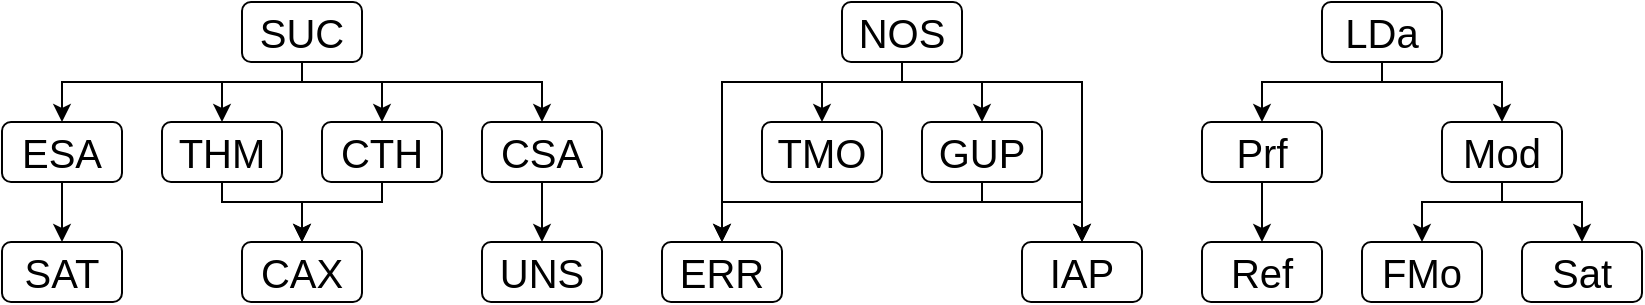 <mxfile version="23.1.5" type="device">
  <diagram name="Page-1" id="wRzxH92B9691VnuoYt-X">
    <mxGraphModel dx="928" dy="712" grid="1" gridSize="10" guides="1" tooltips="1" connect="1" arrows="1" fold="1" page="1" pageScale="1" pageWidth="1100" pageHeight="850" math="0" shadow="0">
      <root>
        <mxCell id="0" />
        <mxCell id="1" parent="0" />
        <mxCell id="VbIrvGBxKGuF73QIQbJC-100" value="" style="group" parent="1" vertex="1" connectable="0">
          <mxGeometry x="50" y="140" width="60" height="30" as="geometry" />
        </mxCell>
        <mxCell id="VbIrvGBxKGuF73QIQbJC-98" value="" style="rounded=1;whiteSpace=wrap;html=1;" parent="VbIrvGBxKGuF73QIQbJC-100" vertex="1">
          <mxGeometry width="60" height="30" as="geometry" />
        </mxCell>
        <mxCell id="VbIrvGBxKGuF73QIQbJC-99" value="&lt;font style=&quot;font-size: 20px;&quot;&gt;ESA&lt;/font&gt;" style="text;html=1;strokeColor=none;fillColor=none;align=center;verticalAlign=middle;whiteSpace=wrap;rounded=0;" parent="VbIrvGBxKGuF73QIQbJC-100" vertex="1">
          <mxGeometry width="60" height="30" as="geometry" />
        </mxCell>
        <mxCell id="VbIrvGBxKGuF73QIQbJC-108" value="" style="group" parent="1" vertex="1" connectable="0">
          <mxGeometry x="130" y="140" width="60" height="30" as="geometry" />
        </mxCell>
        <mxCell id="VbIrvGBxKGuF73QIQbJC-109" value="" style="rounded=1;whiteSpace=wrap;html=1;" parent="VbIrvGBxKGuF73QIQbJC-108" vertex="1">
          <mxGeometry width="60" height="30" as="geometry" />
        </mxCell>
        <mxCell id="VbIrvGBxKGuF73QIQbJC-110" value="&lt;font style=&quot;font-size: 20px;&quot;&gt;THM&lt;/font&gt;" style="text;html=1;strokeColor=none;fillColor=none;align=center;verticalAlign=middle;whiteSpace=wrap;rounded=0;" parent="VbIrvGBxKGuF73QIQbJC-108" vertex="1">
          <mxGeometry width="60" height="30" as="geometry" />
        </mxCell>
        <mxCell id="VbIrvGBxKGuF73QIQbJC-111" value="" style="group" parent="1" vertex="1" connectable="0">
          <mxGeometry x="50" y="200" width="60" height="30" as="geometry" />
        </mxCell>
        <mxCell id="VbIrvGBxKGuF73QIQbJC-112" value="" style="rounded=1;whiteSpace=wrap;html=1;" parent="VbIrvGBxKGuF73QIQbJC-111" vertex="1">
          <mxGeometry width="60" height="30" as="geometry" />
        </mxCell>
        <mxCell id="VbIrvGBxKGuF73QIQbJC-113" value="&lt;font style=&quot;font-size: 20px;&quot;&gt;SAT&lt;/font&gt;" style="text;html=1;strokeColor=none;fillColor=none;align=center;verticalAlign=middle;whiteSpace=wrap;rounded=0;" parent="VbIrvGBxKGuF73QIQbJC-111" vertex="1">
          <mxGeometry width="60" height="30" as="geometry" />
        </mxCell>
        <mxCell id="VbIrvGBxKGuF73QIQbJC-114" value="" style="group" parent="1" vertex="1" connectable="0">
          <mxGeometry x="170" y="200" width="60" height="30" as="geometry" />
        </mxCell>
        <mxCell id="VbIrvGBxKGuF73QIQbJC-115" value="" style="rounded=1;whiteSpace=wrap;html=1;" parent="VbIrvGBxKGuF73QIQbJC-114" vertex="1">
          <mxGeometry width="60" height="30" as="geometry" />
        </mxCell>
        <mxCell id="VbIrvGBxKGuF73QIQbJC-116" value="&lt;font style=&quot;font-size: 20px;&quot;&gt;CAX&lt;/font&gt;" style="text;html=1;strokeColor=none;fillColor=none;align=center;verticalAlign=middle;whiteSpace=wrap;rounded=0;" parent="VbIrvGBxKGuF73QIQbJC-114" vertex="1">
          <mxGeometry width="60" height="30" as="geometry" />
        </mxCell>
        <mxCell id="VbIrvGBxKGuF73QIQbJC-117" value="" style="group" parent="1" vertex="1" connectable="0">
          <mxGeometry x="210" y="140" width="60" height="30" as="geometry" />
        </mxCell>
        <mxCell id="VbIrvGBxKGuF73QIQbJC-118" value="" style="rounded=1;whiteSpace=wrap;html=1;" parent="VbIrvGBxKGuF73QIQbJC-117" vertex="1">
          <mxGeometry width="60" height="30" as="geometry" />
        </mxCell>
        <mxCell id="5iscU5kMbo3PPtoTkOk4-2" style="edgeStyle=orthogonalEdgeStyle;rounded=0;orthogonalLoop=1;jettySize=auto;html=1;exitX=0.5;exitY=1;exitDx=0;exitDy=0;" edge="1" parent="VbIrvGBxKGuF73QIQbJC-117" source="VbIrvGBxKGuF73QIQbJC-119">
          <mxGeometry relative="1" as="geometry">
            <mxPoint x="-10" y="60" as="targetPoint" />
            <Array as="points">
              <mxPoint x="30" y="40" />
              <mxPoint x="-10" y="40" />
            </Array>
          </mxGeometry>
        </mxCell>
        <mxCell id="VbIrvGBxKGuF73QIQbJC-119" value="&lt;font style=&quot;font-size: 20px;&quot;&gt;CTH&lt;/font&gt;" style="text;html=1;strokeColor=none;fillColor=none;align=center;verticalAlign=middle;whiteSpace=wrap;rounded=0;" parent="VbIrvGBxKGuF73QIQbJC-117" vertex="1">
          <mxGeometry width="60" height="30" as="geometry" />
        </mxCell>
        <mxCell id="VbIrvGBxKGuF73QIQbJC-120" value="" style="group" parent="1" vertex="1" connectable="0">
          <mxGeometry x="290" y="200" width="60" height="30" as="geometry" />
        </mxCell>
        <mxCell id="VbIrvGBxKGuF73QIQbJC-121" value="" style="rounded=1;whiteSpace=wrap;html=1;" parent="VbIrvGBxKGuF73QIQbJC-120" vertex="1">
          <mxGeometry width="60" height="30" as="geometry" />
        </mxCell>
        <mxCell id="VbIrvGBxKGuF73QIQbJC-122" value="&lt;font style=&quot;font-size: 20px;&quot;&gt;UNS&lt;/font&gt;" style="text;html=1;strokeColor=none;fillColor=none;align=center;verticalAlign=middle;whiteSpace=wrap;rounded=0;" parent="VbIrvGBxKGuF73QIQbJC-120" vertex="1">
          <mxGeometry width="60" height="30" as="geometry" />
        </mxCell>
        <mxCell id="VbIrvGBxKGuF73QIQbJC-123" value="" style="group" parent="1" vertex="1" connectable="0">
          <mxGeometry x="290" y="140" width="60" height="30" as="geometry" />
        </mxCell>
        <mxCell id="VbIrvGBxKGuF73QIQbJC-124" value="" style="rounded=1;whiteSpace=wrap;html=1;" parent="VbIrvGBxKGuF73QIQbJC-123" vertex="1">
          <mxGeometry width="60" height="30" as="geometry" />
        </mxCell>
        <mxCell id="VbIrvGBxKGuF73QIQbJC-125" value="&lt;font style=&quot;font-size: 20px;&quot;&gt;CSA&lt;/font&gt;" style="text;html=1;strokeColor=none;fillColor=none;align=center;verticalAlign=middle;whiteSpace=wrap;rounded=0;" parent="VbIrvGBxKGuF73QIQbJC-123" vertex="1">
          <mxGeometry width="60" height="30" as="geometry" />
        </mxCell>
        <mxCell id="VbIrvGBxKGuF73QIQbJC-126" style="edgeStyle=orthogonalEdgeStyle;rounded=0;orthogonalLoop=1;jettySize=auto;html=1;exitX=0.5;exitY=1;exitDx=0;exitDy=0;entryX=0.5;entryY=0;entryDx=0;entryDy=0;" parent="1" target="VbIrvGBxKGuF73QIQbJC-110" edge="1">
          <mxGeometry relative="1" as="geometry">
            <Array as="points">
              <mxPoint x="200" y="120" />
              <mxPoint x="160" y="120" />
            </Array>
            <mxPoint x="200" y="110" as="sourcePoint" />
          </mxGeometry>
        </mxCell>
        <mxCell id="VbIrvGBxKGuF73QIQbJC-128" style="edgeStyle=orthogonalEdgeStyle;rounded=0;orthogonalLoop=1;jettySize=auto;html=1;exitX=0.5;exitY=1;exitDx=0;exitDy=0;entryX=0.5;entryY=0;entryDx=0;entryDy=0;" parent="1" target="VbIrvGBxKGuF73QIQbJC-119" edge="1">
          <mxGeometry relative="1" as="geometry">
            <Array as="points">
              <mxPoint x="200" y="120" />
              <mxPoint x="240" y="120" />
            </Array>
            <mxPoint x="200" y="110" as="sourcePoint" />
          </mxGeometry>
        </mxCell>
        <mxCell id="VbIrvGBxKGuF73QIQbJC-129" style="edgeStyle=orthogonalEdgeStyle;rounded=0;orthogonalLoop=1;jettySize=auto;html=1;exitX=0.5;exitY=1;exitDx=0;exitDy=0;entryX=0.5;entryY=0;entryDx=0;entryDy=0;" parent="1" target="VbIrvGBxKGuF73QIQbJC-125" edge="1">
          <mxGeometry relative="1" as="geometry">
            <Array as="points">
              <mxPoint x="200" y="120" />
              <mxPoint x="320" y="120" />
            </Array>
            <mxPoint x="200" y="110" as="sourcePoint" />
          </mxGeometry>
        </mxCell>
        <mxCell id="VbIrvGBxKGuF73QIQbJC-130" style="edgeStyle=orthogonalEdgeStyle;rounded=0;orthogonalLoop=1;jettySize=auto;html=1;exitX=0.5;exitY=1;exitDx=0;exitDy=0;entryX=0.5;entryY=0;entryDx=0;entryDy=0;" parent="1" target="VbIrvGBxKGuF73QIQbJC-99" edge="1">
          <mxGeometry relative="1" as="geometry">
            <Array as="points">
              <mxPoint x="200" y="120" />
              <mxPoint x="80" y="120" />
            </Array>
            <mxPoint x="200" y="110" as="sourcePoint" />
          </mxGeometry>
        </mxCell>
        <mxCell id="VbIrvGBxKGuF73QIQbJC-131" style="edgeStyle=orthogonalEdgeStyle;rounded=0;orthogonalLoop=1;jettySize=auto;html=1;exitX=0.5;exitY=1;exitDx=0;exitDy=0;entryX=0.5;entryY=0;entryDx=0;entryDy=0;" parent="1" source="VbIrvGBxKGuF73QIQbJC-110" target="VbIrvGBxKGuF73QIQbJC-116" edge="1">
          <mxGeometry relative="1" as="geometry">
            <Array as="points">
              <mxPoint x="160" y="180" />
              <mxPoint x="200" y="180" />
            </Array>
          </mxGeometry>
        </mxCell>
        <mxCell id="VbIrvGBxKGuF73QIQbJC-133" style="edgeStyle=orthogonalEdgeStyle;rounded=0;orthogonalLoop=1;jettySize=auto;html=1;exitX=0.5;exitY=1;exitDx=0;exitDy=0;entryX=0.5;entryY=0;entryDx=0;entryDy=0;" parent="1" source="VbIrvGBxKGuF73QIQbJC-125" target="VbIrvGBxKGuF73QIQbJC-122" edge="1">
          <mxGeometry relative="1" as="geometry" />
        </mxCell>
        <mxCell id="VbIrvGBxKGuF73QIQbJC-134" style="edgeStyle=orthogonalEdgeStyle;rounded=0;orthogonalLoop=1;jettySize=auto;html=1;exitX=0.5;exitY=1;exitDx=0;exitDy=0;entryX=0.5;entryY=0;entryDx=0;entryDy=0;" parent="1" source="VbIrvGBxKGuF73QIQbJC-99" target="VbIrvGBxKGuF73QIQbJC-113" edge="1">
          <mxGeometry relative="1" as="geometry" />
        </mxCell>
        <mxCell id="yGMEvP6t2i3Ru4Q6ysOB-1" value="" style="group" parent="1" vertex="1" connectable="0">
          <mxGeometry x="170" y="80" width="60" height="30" as="geometry" />
        </mxCell>
        <mxCell id="yGMEvP6t2i3Ru4Q6ysOB-2" value="" style="rounded=1;whiteSpace=wrap;html=1;" parent="yGMEvP6t2i3Ru4Q6ysOB-1" vertex="1">
          <mxGeometry width="60" height="30" as="geometry" />
        </mxCell>
        <mxCell id="yGMEvP6t2i3Ru4Q6ysOB-3" value="&lt;font style=&quot;font-size: 20px;&quot;&gt;SUC&lt;/font&gt;" style="text;html=1;strokeColor=none;fillColor=none;align=center;verticalAlign=middle;whiteSpace=wrap;rounded=0;" parent="yGMEvP6t2i3Ru4Q6ysOB-1" vertex="1">
          <mxGeometry width="60" height="30" as="geometry" />
        </mxCell>
        <mxCell id="yGMEvP6t2i3Ru4Q6ysOB-4" value="" style="group" parent="1" vertex="1" connectable="0">
          <mxGeometry x="470" y="80" width="60" height="30" as="geometry" />
        </mxCell>
        <mxCell id="yGMEvP6t2i3Ru4Q6ysOB-5" value="" style="rounded=1;whiteSpace=wrap;html=1;" parent="yGMEvP6t2i3Ru4Q6ysOB-4" vertex="1">
          <mxGeometry width="60" height="30" as="geometry" />
        </mxCell>
        <mxCell id="yGMEvP6t2i3Ru4Q6ysOB-6" value="&lt;font style=&quot;font-size: 20px;&quot;&gt;NOS&lt;/font&gt;" style="text;html=1;strokeColor=none;fillColor=none;align=center;verticalAlign=middle;whiteSpace=wrap;rounded=0;" parent="yGMEvP6t2i3Ru4Q6ysOB-4" vertex="1">
          <mxGeometry width="60" height="30" as="geometry" />
        </mxCell>
        <mxCell id="yGMEvP6t2i3Ru4Q6ysOB-13" value="" style="group" parent="1" vertex="1" connectable="0">
          <mxGeometry x="560" y="200" width="60" height="30" as="geometry" />
        </mxCell>
        <mxCell id="yGMEvP6t2i3Ru4Q6ysOB-14" value="" style="rounded=1;whiteSpace=wrap;html=1;" parent="yGMEvP6t2i3Ru4Q6ysOB-13" vertex="1">
          <mxGeometry width="60" height="30" as="geometry" />
        </mxCell>
        <mxCell id="yGMEvP6t2i3Ru4Q6ysOB-15" value="&lt;font style=&quot;font-size: 20px;&quot;&gt;IAP&lt;/font&gt;" style="text;html=1;strokeColor=none;fillColor=none;align=center;verticalAlign=middle;whiteSpace=wrap;rounded=0;" parent="yGMEvP6t2i3Ru4Q6ysOB-13" vertex="1">
          <mxGeometry width="60" height="30" as="geometry" />
        </mxCell>
        <mxCell id="yGMEvP6t2i3Ru4Q6ysOB-16" value="" style="group" parent="1" vertex="1" connectable="0">
          <mxGeometry x="510" y="140" width="60" height="30" as="geometry" />
        </mxCell>
        <mxCell id="yGMEvP6t2i3Ru4Q6ysOB-17" value="" style="rounded=1;whiteSpace=wrap;html=1;" parent="yGMEvP6t2i3Ru4Q6ysOB-16" vertex="1">
          <mxGeometry width="60" height="30" as="geometry" />
        </mxCell>
        <mxCell id="yGMEvP6t2i3Ru4Q6ysOB-18" value="&lt;font style=&quot;font-size: 20px;&quot;&gt;GUP&lt;/font&gt;" style="text;html=1;strokeColor=none;fillColor=none;align=center;verticalAlign=middle;whiteSpace=wrap;rounded=0;" parent="yGMEvP6t2i3Ru4Q6ysOB-16" vertex="1">
          <mxGeometry width="60" height="30" as="geometry" />
        </mxCell>
        <mxCell id="yGMEvP6t2i3Ru4Q6ysOB-19" value="" style="group" parent="1" vertex="1" connectable="0">
          <mxGeometry x="380" y="200" width="60" height="30" as="geometry" />
        </mxCell>
        <mxCell id="yGMEvP6t2i3Ru4Q6ysOB-20" value="" style="rounded=1;whiteSpace=wrap;html=1;" parent="yGMEvP6t2i3Ru4Q6ysOB-19" vertex="1">
          <mxGeometry width="60" height="30" as="geometry" />
        </mxCell>
        <mxCell id="yGMEvP6t2i3Ru4Q6ysOB-21" value="&lt;font style=&quot;font-size: 20px;&quot;&gt;ERR&lt;/font&gt;" style="text;html=1;strokeColor=none;fillColor=none;align=center;verticalAlign=middle;whiteSpace=wrap;rounded=0;" parent="yGMEvP6t2i3Ru4Q6ysOB-19" vertex="1">
          <mxGeometry width="60" height="30" as="geometry" />
        </mxCell>
        <mxCell id="yGMEvP6t2i3Ru4Q6ysOB-22" value="" style="group" parent="1" vertex="1" connectable="0">
          <mxGeometry x="430" y="140" width="60" height="30" as="geometry" />
        </mxCell>
        <mxCell id="yGMEvP6t2i3Ru4Q6ysOB-23" value="" style="rounded=1;whiteSpace=wrap;html=1;" parent="yGMEvP6t2i3Ru4Q6ysOB-22" vertex="1">
          <mxGeometry width="60" height="30" as="geometry" />
        </mxCell>
        <mxCell id="yGMEvP6t2i3Ru4Q6ysOB-24" value="&lt;font style=&quot;font-size: 20px;&quot;&gt;TMO&lt;/font&gt;" style="text;html=1;strokeColor=none;fillColor=none;align=center;verticalAlign=middle;whiteSpace=wrap;rounded=0;" parent="yGMEvP6t2i3Ru4Q6ysOB-22" vertex="1">
          <mxGeometry width="60" height="30" as="geometry" />
        </mxCell>
        <mxCell id="yGMEvP6t2i3Ru4Q6ysOB-25" style="edgeStyle=orthogonalEdgeStyle;rounded=0;orthogonalLoop=1;jettySize=auto;html=1;exitX=0.5;exitY=1;exitDx=0;exitDy=0;entryX=0.5;entryY=0;entryDx=0;entryDy=0;" parent="1" source="yGMEvP6t2i3Ru4Q6ysOB-6" target="yGMEvP6t2i3Ru4Q6ysOB-24" edge="1">
          <mxGeometry relative="1" as="geometry">
            <Array as="points">
              <mxPoint x="500" y="120" />
              <mxPoint x="460" y="120" />
            </Array>
          </mxGeometry>
        </mxCell>
        <mxCell id="yGMEvP6t2i3Ru4Q6ysOB-26" style="edgeStyle=orthogonalEdgeStyle;rounded=0;orthogonalLoop=1;jettySize=auto;html=1;exitX=0.5;exitY=1;exitDx=0;exitDy=0;entryX=0.5;entryY=0;entryDx=0;entryDy=0;" parent="1" source="yGMEvP6t2i3Ru4Q6ysOB-6" target="yGMEvP6t2i3Ru4Q6ysOB-18" edge="1">
          <mxGeometry relative="1" as="geometry">
            <Array as="points">
              <mxPoint x="500" y="120" />
              <mxPoint x="540" y="120" />
            </Array>
          </mxGeometry>
        </mxCell>
        <mxCell id="yGMEvP6t2i3Ru4Q6ysOB-27" style="edgeStyle=orthogonalEdgeStyle;rounded=0;orthogonalLoop=1;jettySize=auto;html=1;exitX=0.5;exitY=1;exitDx=0;exitDy=0;entryX=0.5;entryY=0;entryDx=0;entryDy=0;" parent="1" source="yGMEvP6t2i3Ru4Q6ysOB-6" target="yGMEvP6t2i3Ru4Q6ysOB-15" edge="1">
          <mxGeometry relative="1" as="geometry">
            <Array as="points">
              <mxPoint x="500" y="120" />
              <mxPoint x="590" y="120" />
            </Array>
          </mxGeometry>
        </mxCell>
        <mxCell id="yGMEvP6t2i3Ru4Q6ysOB-28" style="edgeStyle=orthogonalEdgeStyle;rounded=0;orthogonalLoop=1;jettySize=auto;html=1;exitX=0.5;exitY=1;exitDx=0;exitDy=0;entryX=0.5;entryY=0;entryDx=0;entryDy=0;" parent="1" source="yGMEvP6t2i3Ru4Q6ysOB-6" target="yGMEvP6t2i3Ru4Q6ysOB-21" edge="1">
          <mxGeometry relative="1" as="geometry">
            <Array as="points">
              <mxPoint x="500" y="120" />
              <mxPoint x="410" y="120" />
            </Array>
          </mxGeometry>
        </mxCell>
        <mxCell id="yGMEvP6t2i3Ru4Q6ysOB-30" style="edgeStyle=orthogonalEdgeStyle;rounded=0;orthogonalLoop=1;jettySize=auto;html=1;exitX=0.5;exitY=1;exitDx=0;exitDy=0;entryX=0.5;entryY=0;entryDx=0;entryDy=0;" parent="1" source="yGMEvP6t2i3Ru4Q6ysOB-18" target="yGMEvP6t2i3Ru4Q6ysOB-15" edge="1">
          <mxGeometry relative="1" as="geometry">
            <Array as="points">
              <mxPoint x="540" y="180" />
              <mxPoint x="590" y="180" />
            </Array>
          </mxGeometry>
        </mxCell>
        <mxCell id="yGMEvP6t2i3Ru4Q6ysOB-32" value="" style="group" parent="1" vertex="1" connectable="0">
          <mxGeometry x="650" y="140" width="60" height="30" as="geometry" />
        </mxCell>
        <mxCell id="yGMEvP6t2i3Ru4Q6ysOB-33" value="" style="rounded=1;whiteSpace=wrap;html=1;" parent="yGMEvP6t2i3Ru4Q6ysOB-32" vertex="1">
          <mxGeometry width="60" height="30" as="geometry" />
        </mxCell>
        <mxCell id="yGMEvP6t2i3Ru4Q6ysOB-34" value="&lt;font style=&quot;font-size: 20px;&quot;&gt;Prf&lt;/font&gt;" style="text;html=1;strokeColor=none;fillColor=none;align=center;verticalAlign=middle;whiteSpace=wrap;rounded=0;" parent="yGMEvP6t2i3Ru4Q6ysOB-32" vertex="1">
          <mxGeometry width="60" height="30" as="geometry" />
        </mxCell>
        <mxCell id="yGMEvP6t2i3Ru4Q6ysOB-56" value="" style="group" parent="1" vertex="1" connectable="0">
          <mxGeometry x="710" y="80" width="60" height="30" as="geometry" />
        </mxCell>
        <mxCell id="yGMEvP6t2i3Ru4Q6ysOB-57" value="" style="rounded=1;whiteSpace=wrap;html=1;" parent="yGMEvP6t2i3Ru4Q6ysOB-56" vertex="1">
          <mxGeometry width="60" height="30" as="geometry" />
        </mxCell>
        <mxCell id="yGMEvP6t2i3Ru4Q6ysOB-58" value="&lt;font style=&quot;font-size: 20px;&quot;&gt;LDa&lt;/font&gt;" style="text;html=1;strokeColor=none;fillColor=none;align=center;verticalAlign=middle;whiteSpace=wrap;rounded=0;" parent="yGMEvP6t2i3Ru4Q6ysOB-56" vertex="1">
          <mxGeometry width="60" height="30" as="geometry" />
        </mxCell>
        <mxCell id="yGMEvP6t2i3Ru4Q6ysOB-59" value="" style="group" parent="1" vertex="1" connectable="0">
          <mxGeometry x="810" y="200" width="60" height="30" as="geometry" />
        </mxCell>
        <mxCell id="yGMEvP6t2i3Ru4Q6ysOB-60" value="" style="rounded=1;whiteSpace=wrap;html=1;" parent="yGMEvP6t2i3Ru4Q6ysOB-59" vertex="1">
          <mxGeometry width="60" height="30" as="geometry" />
        </mxCell>
        <mxCell id="yGMEvP6t2i3Ru4Q6ysOB-61" value="&lt;font style=&quot;font-size: 20px;&quot;&gt;Sat&lt;/font&gt;" style="text;html=1;strokeColor=none;fillColor=none;align=center;verticalAlign=middle;whiteSpace=wrap;rounded=0;" parent="yGMEvP6t2i3Ru4Q6ysOB-59" vertex="1">
          <mxGeometry width="60" height="30" as="geometry" />
        </mxCell>
        <mxCell id="yGMEvP6t2i3Ru4Q6ysOB-62" value="" style="group" parent="1" vertex="1" connectable="0">
          <mxGeometry x="730" y="200" width="60" height="30" as="geometry" />
        </mxCell>
        <mxCell id="yGMEvP6t2i3Ru4Q6ysOB-63" value="" style="rounded=1;whiteSpace=wrap;html=1;" parent="yGMEvP6t2i3Ru4Q6ysOB-62" vertex="1">
          <mxGeometry width="60" height="30" as="geometry" />
        </mxCell>
        <mxCell id="yGMEvP6t2i3Ru4Q6ysOB-64" value="&lt;font style=&quot;font-size: 20px;&quot;&gt;FMo&lt;/font&gt;" style="text;html=1;strokeColor=none;fillColor=none;align=center;verticalAlign=middle;whiteSpace=wrap;rounded=0;" parent="yGMEvP6t2i3Ru4Q6ysOB-62" vertex="1">
          <mxGeometry width="60" height="30" as="geometry" />
        </mxCell>
        <mxCell id="yGMEvP6t2i3Ru4Q6ysOB-65" value="" style="group" parent="1" vertex="1" connectable="0">
          <mxGeometry x="650" y="200" width="60" height="30" as="geometry" />
        </mxCell>
        <mxCell id="yGMEvP6t2i3Ru4Q6ysOB-66" value="" style="rounded=1;whiteSpace=wrap;html=1;" parent="yGMEvP6t2i3Ru4Q6ysOB-65" vertex="1">
          <mxGeometry width="60" height="30" as="geometry" />
        </mxCell>
        <mxCell id="yGMEvP6t2i3Ru4Q6ysOB-67" value="&lt;font style=&quot;font-size: 20px;&quot;&gt;Ref&lt;/font&gt;" style="text;html=1;strokeColor=none;fillColor=none;align=center;verticalAlign=middle;whiteSpace=wrap;rounded=0;" parent="yGMEvP6t2i3Ru4Q6ysOB-65" vertex="1">
          <mxGeometry width="60" height="30" as="geometry" />
        </mxCell>
        <mxCell id="yGMEvP6t2i3Ru4Q6ysOB-74" value="" style="group" parent="1" vertex="1" connectable="0">
          <mxGeometry x="770" y="140" width="60" height="30" as="geometry" />
        </mxCell>
        <mxCell id="yGMEvP6t2i3Ru4Q6ysOB-75" value="" style="rounded=1;whiteSpace=wrap;html=1;" parent="yGMEvP6t2i3Ru4Q6ysOB-74" vertex="1">
          <mxGeometry width="60" height="30" as="geometry" />
        </mxCell>
        <mxCell id="yGMEvP6t2i3Ru4Q6ysOB-76" value="&lt;font style=&quot;font-size: 20px;&quot;&gt;Mod&lt;/font&gt;" style="text;html=1;strokeColor=none;fillColor=none;align=center;verticalAlign=middle;whiteSpace=wrap;rounded=0;" parent="yGMEvP6t2i3Ru4Q6ysOB-74" vertex="1">
          <mxGeometry width="60" height="30" as="geometry" />
        </mxCell>
        <mxCell id="yGMEvP6t2i3Ru4Q6ysOB-77" style="edgeStyle=orthogonalEdgeStyle;rounded=0;orthogonalLoop=1;jettySize=auto;html=1;exitX=0.5;exitY=1;exitDx=0;exitDy=0;entryX=0.5;entryY=0;entryDx=0;entryDy=0;" parent="1" source="yGMEvP6t2i3Ru4Q6ysOB-58" target="yGMEvP6t2i3Ru4Q6ysOB-34" edge="1">
          <mxGeometry relative="1" as="geometry">
            <Array as="points">
              <mxPoint x="740" y="120" />
              <mxPoint x="680" y="120" />
            </Array>
          </mxGeometry>
        </mxCell>
        <mxCell id="yGMEvP6t2i3Ru4Q6ysOB-78" style="edgeStyle=orthogonalEdgeStyle;rounded=0;orthogonalLoop=1;jettySize=auto;html=1;exitX=0.5;exitY=1;exitDx=0;exitDy=0;entryX=0.5;entryY=0;entryDx=0;entryDy=0;" parent="1" source="yGMEvP6t2i3Ru4Q6ysOB-58" target="yGMEvP6t2i3Ru4Q6ysOB-76" edge="1">
          <mxGeometry relative="1" as="geometry">
            <Array as="points">
              <mxPoint x="740" y="120" />
              <mxPoint x="800" y="120" />
            </Array>
          </mxGeometry>
        </mxCell>
        <mxCell id="yGMEvP6t2i3Ru4Q6ysOB-79" style="edgeStyle=orthogonalEdgeStyle;rounded=0;orthogonalLoop=1;jettySize=auto;html=1;exitX=0.5;exitY=1;exitDx=0;exitDy=0;entryX=0.5;entryY=0;entryDx=0;entryDy=0;" parent="1" source="yGMEvP6t2i3Ru4Q6ysOB-34" target="yGMEvP6t2i3Ru4Q6ysOB-67" edge="1">
          <mxGeometry relative="1" as="geometry" />
        </mxCell>
        <mxCell id="yGMEvP6t2i3Ru4Q6ysOB-80" style="edgeStyle=orthogonalEdgeStyle;rounded=0;orthogonalLoop=1;jettySize=auto;html=1;exitX=0.5;exitY=1;exitDx=0;exitDy=0;entryX=0.5;entryY=0;entryDx=0;entryDy=0;" parent="1" source="yGMEvP6t2i3Ru4Q6ysOB-76" target="yGMEvP6t2i3Ru4Q6ysOB-64" edge="1">
          <mxGeometry relative="1" as="geometry">
            <Array as="points">
              <mxPoint x="800" y="180" />
              <mxPoint x="760" y="180" />
            </Array>
          </mxGeometry>
        </mxCell>
        <mxCell id="yGMEvP6t2i3Ru4Q6ysOB-81" style="edgeStyle=orthogonalEdgeStyle;rounded=0;orthogonalLoop=1;jettySize=auto;html=1;exitX=0.5;exitY=1;exitDx=0;exitDy=0;entryX=0.5;entryY=0;entryDx=0;entryDy=0;" parent="1" source="yGMEvP6t2i3Ru4Q6ysOB-76" target="yGMEvP6t2i3Ru4Q6ysOB-61" edge="1">
          <mxGeometry relative="1" as="geometry">
            <Array as="points">
              <mxPoint x="800" y="180" />
              <mxPoint x="840" y="180" />
            </Array>
          </mxGeometry>
        </mxCell>
        <mxCell id="5iscU5kMbo3PPtoTkOk4-1" style="edgeStyle=orthogonalEdgeStyle;rounded=0;orthogonalLoop=1;jettySize=auto;html=1;exitX=0.5;exitY=1;exitDx=0;exitDy=0;entryX=0.5;entryY=0;entryDx=0;entryDy=0;" edge="1" parent="1" source="yGMEvP6t2i3Ru4Q6ysOB-18" target="yGMEvP6t2i3Ru4Q6ysOB-21">
          <mxGeometry relative="1" as="geometry">
            <Array as="points">
              <mxPoint x="540" y="180" />
              <mxPoint x="410" y="180" />
            </Array>
          </mxGeometry>
        </mxCell>
      </root>
    </mxGraphModel>
  </diagram>
</mxfile>
